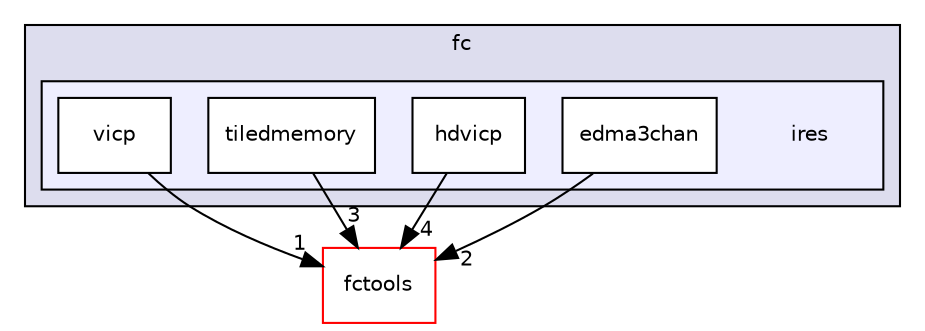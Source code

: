 digraph "ires" {
  compound=true
  node [ fontsize="10", fontname="Helvetica"];
  edge [ labelfontsize="10", labelfontname="Helvetica"];
  subgraph clusterdir_840db151d85d0675077939ba1b653e46 {
    graph [ bgcolor="#ddddee", pencolor="black", label="fc" fontname="Helvetica", fontsize="10", URL="dir_840db151d85d0675077939ba1b653e46.html"]
  subgraph clusterdir_13d5b588d19ceafc6da09a7bf63a73d7 {
    graph [ bgcolor="#eeeeff", pencolor="black", label="" URL="dir_13d5b588d19ceafc6da09a7bf63a73d7.html"];
    dir_13d5b588d19ceafc6da09a7bf63a73d7 [shape=plaintext label="ires"];
    dir_27c08ced8f194b06904f3d4be5f14c3a [shape=box label="edma3chan" color="black" fillcolor="white" style="filled" URL="dir_27c08ced8f194b06904f3d4be5f14c3a.html"];
    dir_241449e3946ea888dfd1121e20d8557e [shape=box label="hdvicp" color="black" fillcolor="white" style="filled" URL="dir_241449e3946ea888dfd1121e20d8557e.html"];
    dir_b6d39a7ceef3638e60d6a682b7f47a30 [shape=box label="tiledmemory" color="black" fillcolor="white" style="filled" URL="dir_b6d39a7ceef3638e60d6a682b7f47a30.html"];
    dir_e92401b8dd8944edf4a987f492db0f9e [shape=box label="vicp" color="black" fillcolor="white" style="filled" URL="dir_e92401b8dd8944edf4a987f492db0f9e.html"];
  }
  }
  dir_b29131faccb6cd84ad5696d291df0073 [shape=box label="fctools" fillcolor="white" style="filled" color="red" URL="dir_b29131faccb6cd84ad5696d291df0073.html"];
  dir_e92401b8dd8944edf4a987f492db0f9e->dir_b29131faccb6cd84ad5696d291df0073 [headlabel="1", labeldistance=1.5 headhref="dir_000015_000007.html"];
  dir_b6d39a7ceef3638e60d6a682b7f47a30->dir_b29131faccb6cd84ad5696d291df0073 [headlabel="3", labeldistance=1.5 headhref="dir_000014_000007.html"];
  dir_241449e3946ea888dfd1121e20d8557e->dir_b29131faccb6cd84ad5696d291df0073 [headlabel="4", labeldistance=1.5 headhref="dir_000013_000007.html"];
  dir_27c08ced8f194b06904f3d4be5f14c3a->dir_b29131faccb6cd84ad5696d291df0073 [headlabel="2", labeldistance=1.5 headhref="dir_000012_000007.html"];
}
